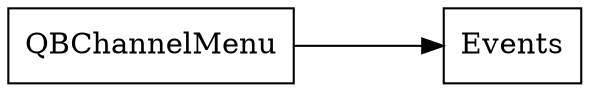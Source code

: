 digraph QBChannelMenu {
    node [URL="controlFlow/\N.html" shape=box]
    graph [layout="circo"]
    QBChannelMenu [URL="\N.html" root=true]

    QBChannelMenu -> Events
}
